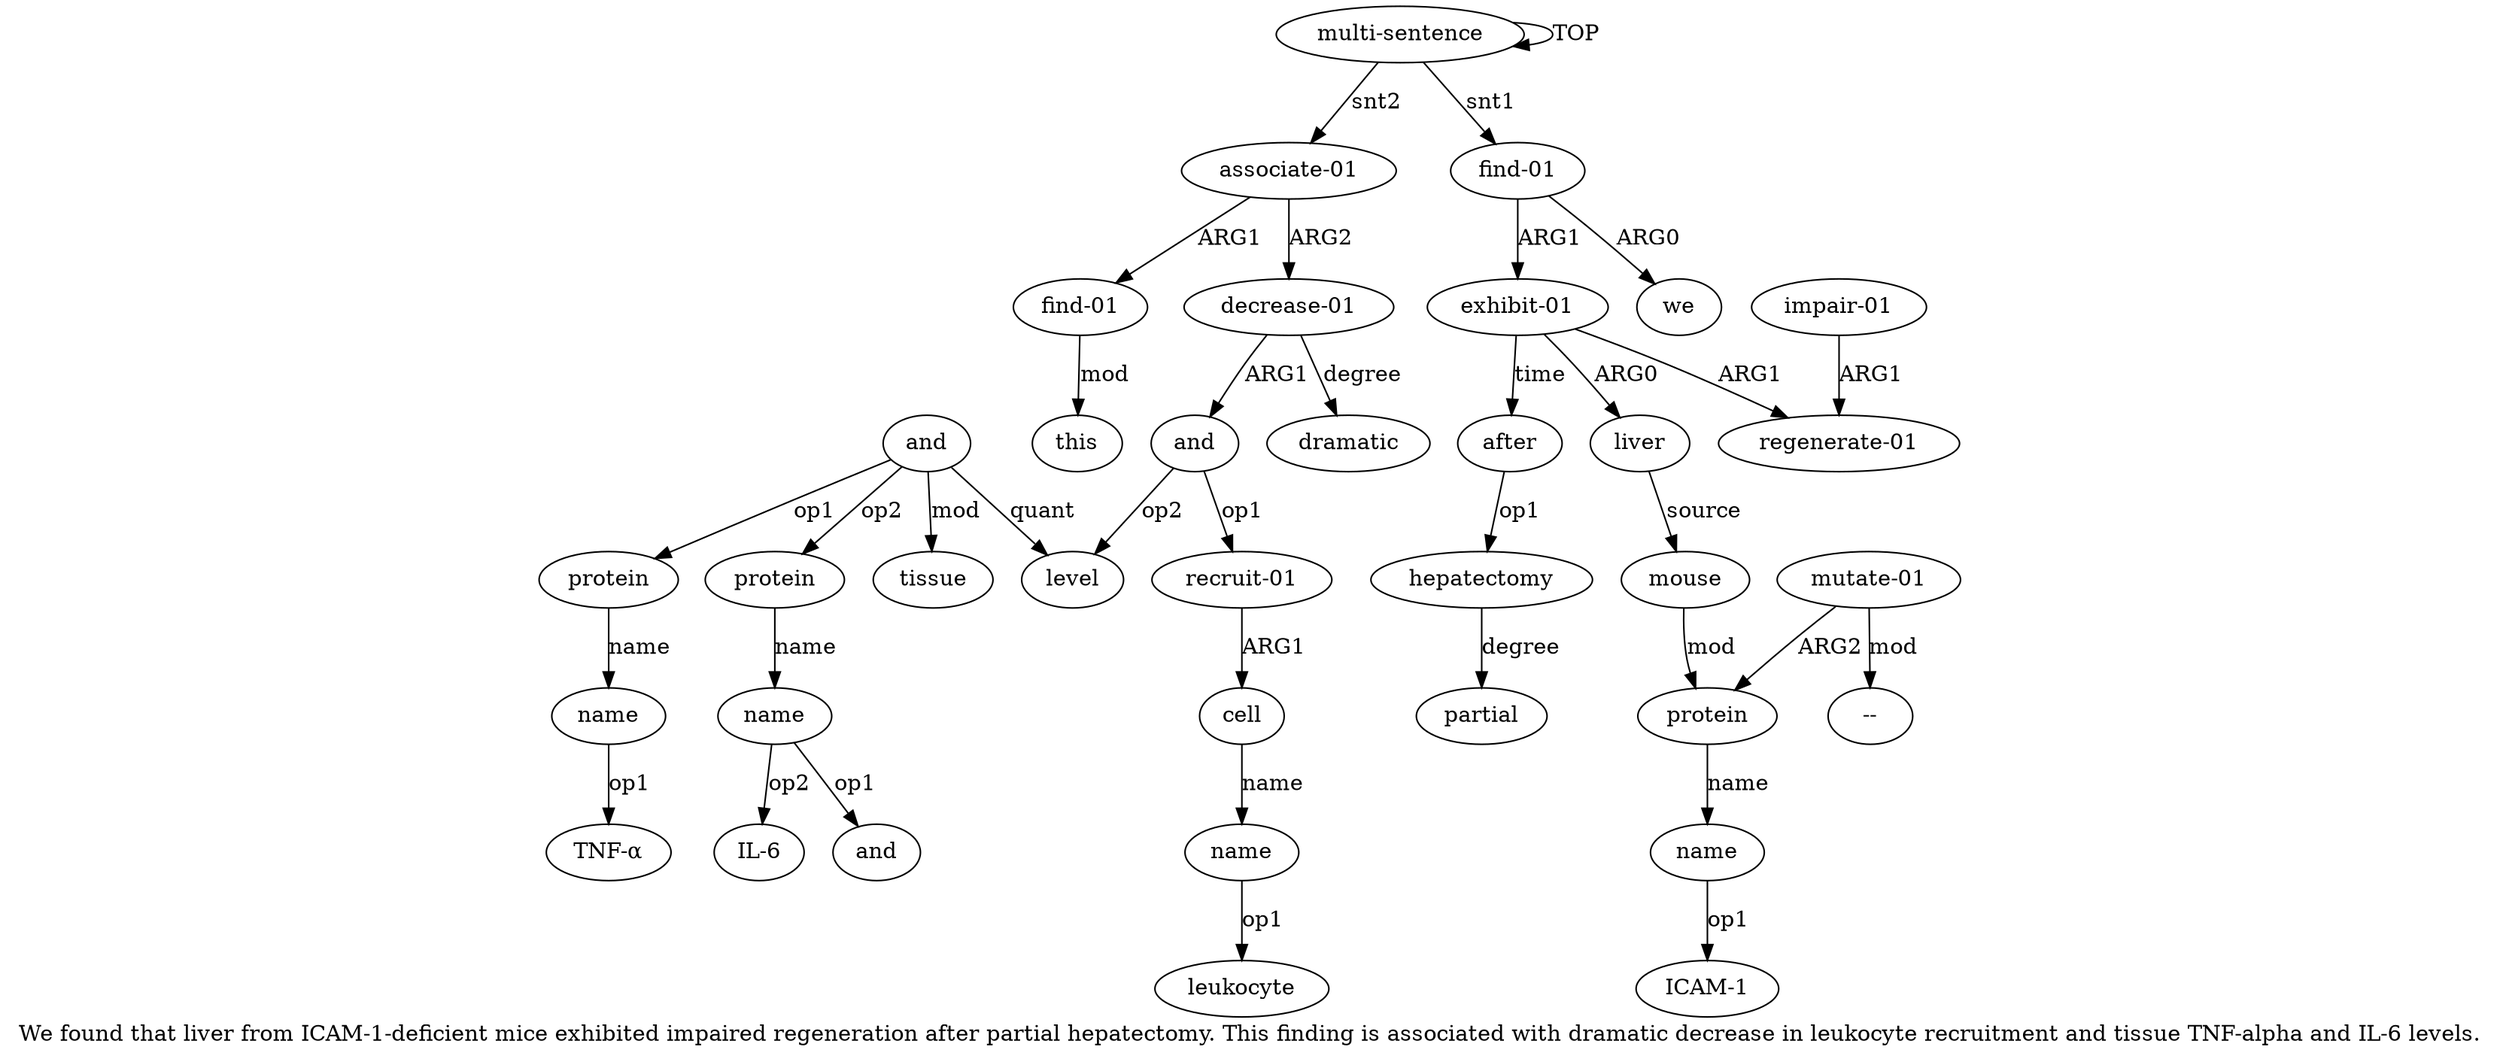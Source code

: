 digraph  {
	graph [label="We found that liver from ICAM-1-deficient mice exhibited impaired regeneration after partial hepatectomy. This finding is associated \
with dramatic decrease in leukocyte recruitment and tissue TNF-alpha and IL-6 levels."];
	node [label="\N"];
	a20	 [color=black,
		gold_ind=20,
		gold_label=cell,
		label=cell,
		test_ind=20,
		test_label=cell];
	a21	 [color=black,
		gold_ind=21,
		gold_label=name,
		label=name,
		test_ind=21,
		test_label=name];
	a20 -> a21 [key=0,
	color=black,
	gold_label=name,
	label=name,
	test_label=name];
"a21 leukocyte" [color=black,
	gold_ind=-1,
	gold_label=leukocyte,
	label=leukocyte,
	test_ind=-1,
	test_label=leukocyte];
a21 -> "a21 leukocyte" [key=0,
color=black,
gold_label=op1,
label=op1,
test_label=op1];
a22 [color=black,
gold_ind=22,
gold_label=level,
label=level,
test_ind=22,
test_label=level];
a23 [color=black,
gold_ind=23,
gold_label=and,
label=and,
test_ind=23,
test_label=and];
a23 -> a22 [key=0,
color=black,
gold_label=quant,
label=quant,
test_label=quant];
a24 [color=black,
gold_ind=24,
gold_label=protein,
label=protein,
test_ind=24,
test_label=protein];
a23 -> a24 [key=0,
color=black,
gold_label=op1,
label=op1,
test_label=op1];
a26 [color=black,
gold_ind=26,
gold_label=protein,
label=protein,
test_ind=26,
test_label=protein];
a23 -> a26 [key=0,
color=black,
gold_label=op2,
label=op2,
test_label=op2];
a28 [color=black,
gold_ind=28,
gold_label=tissue,
label=tissue,
test_ind=28,
test_label=tissue];
a23 -> a28 [key=0,
color=black,
gold_label=mod,
label=mod,
test_label=mod];
a25 [color=black,
gold_ind=25,
gold_label=name,
label=name,
test_ind=25,
test_label=name];
a24 -> a25 [key=0,
color=black,
gold_label=name,
label=name,
test_label=name];
"a25 TNF-α" [color=black,
gold_ind=-1,
gold_label="TNF-α",
label="TNF-α",
test_ind=-1,
test_label="TNF-α"];
a25 -> "a25 TNF-α" [key=0,
color=black,
gold_label=op1,
label=op1,
test_label=op1];
a27 [color=black,
gold_ind=27,
gold_label=name,
label=name,
test_ind=27,
test_label=name];
a26 -> a27 [key=0,
color=black,
gold_label=name,
label=name,
test_label=name];
"a27 and" [color=black,
gold_ind=-1,
gold_label=and,
label=and,
test_ind=-1,
test_label=and];
a27 -> "a27 and" [key=0,
color=black,
gold_label=op1,
label=op1,
test_label=op1];
"a27 IL-6" [color=black,
gold_ind=-1,
gold_label="IL-6",
label="IL-6",
test_ind=-1,
test_label="IL-6"];
a27 -> "a27 IL-6" [key=0,
color=black,
gold_label=op2,
label=op2,
test_label=op2];
a29 [color=black,
gold_ind=29,
gold_label=dramatic,
label=dramatic,
test_ind=29,
test_label=dramatic];
"a8 --" [color=black,
gold_ind=-1,
gold_label="--",
label="--",
test_ind=-1,
test_label="--"];
"a7 ICAM-1" [color=black,
gold_ind=-1,
gold_label="ICAM-1",
label="ICAM-1",
test_ind=-1,
test_label="ICAM-1"];
a15 [color=black,
gold_ind=15,
gold_label="find-01",
label="find-01",
test_ind=15,
test_label="find-01"];
a16 [color=black,
gold_ind=16,
gold_label=this,
label=this,
test_ind=16,
test_label=this];
a15 -> a16 [key=0,
color=black,
gold_label=mod,
label=mod,
test_label=mod];
a14 [color=black,
gold_ind=14,
gold_label="associate-01",
label="associate-01",
test_ind=14,
test_label="associate-01"];
a14 -> a15 [key=0,
color=black,
gold_label=ARG1,
label=ARG1,
test_label=ARG1];
a17 [color=black,
gold_ind=17,
gold_label="decrease-01",
label="decrease-01",
test_ind=17,
test_label="decrease-01"];
a14 -> a17 [key=0,
color=black,
gold_label=ARG2,
label=ARG2,
test_label=ARG2];
a17 -> a29 [key=0,
color=black,
gold_label=degree,
label=degree,
test_label=degree];
a18 [color=black,
gold_ind=18,
gold_label=and,
label=and,
test_ind=18,
test_label=and];
a17 -> a18 [key=0,
color=black,
gold_label=ARG1,
label=ARG1,
test_label=ARG1];
a11 [color=black,
gold_ind=11,
gold_label=after,
label=after,
test_ind=11,
test_label=after];
a12 [color=black,
gold_ind=12,
gold_label=hepatectomy,
label=hepatectomy,
test_ind=12,
test_label=hepatectomy];
a11 -> a12 [key=0,
color=black,
gold_label=op1,
label=op1,
test_label=op1];
a10 [color=black,
gold_ind=10,
gold_label="impair-01",
label="impair-01",
test_ind=10,
test_label="impair-01"];
a9 [color=black,
gold_ind=9,
gold_label="regenerate-01",
label="regenerate-01",
test_ind=9,
test_label="regenerate-01"];
a10 -> a9 [key=0,
color=black,
gold_label=ARG1,
label=ARG1,
test_label=ARG1];
a13 [color=black,
gold_ind=13,
gold_label=partial,
label=partial,
test_ind=13,
test_label=partial];
a12 -> a13 [key=0,
color=black,
gold_label=degree,
label=degree,
test_label=degree];
a19 [color=black,
gold_ind=19,
gold_label="recruit-01",
label="recruit-01",
test_ind=19,
test_label="recruit-01"];
a19 -> a20 [key=0,
color=black,
gold_label=ARG1,
label=ARG1,
test_label=ARG1];
a18 -> a22 [key=0,
color=black,
gold_label=op2,
label=op2,
test_label=op2];
a18 -> a19 [key=0,
color=black,
gold_label=op1,
label=op1,
test_label=op1];
a1 [color=black,
gold_ind=1,
gold_label="find-01",
label="find-01",
test_ind=1,
test_label="find-01"];
a3 [color=black,
gold_ind=3,
gold_label="exhibit-01",
label="exhibit-01",
test_ind=3,
test_label="exhibit-01"];
a1 -> a3 [key=0,
color=black,
gold_label=ARG1,
label=ARG1,
test_label=ARG1];
a2 [color=black,
gold_ind=2,
gold_label=we,
label=we,
test_ind=2,
test_label=we];
a1 -> a2 [key=0,
color=black,
gold_label=ARG0,
label=ARG0,
test_label=ARG0];
a0 [color=black,
gold_ind=0,
gold_label="multi-sentence",
label="multi-sentence",
test_ind=0,
test_label="multi-sentence"];
a0 -> a14 [key=0,
color=black,
gold_label=snt2,
label=snt2,
test_label=snt2];
a0 -> a1 [key=0,
color=black,
gold_label=snt1,
label=snt1,
test_label=snt1];
a0 -> a0 [key=0,
color=black,
gold_label=TOP,
label=TOP,
test_label=TOP];
a3 -> a11 [key=0,
color=black,
gold_label=time,
label=time,
test_label=time];
a4 [color=black,
gold_ind=4,
gold_label=liver,
label=liver,
test_ind=4,
test_label=liver];
a3 -> a4 [key=0,
color=black,
gold_label=ARG0,
label=ARG0,
test_label=ARG0];
a3 -> a9 [key=0,
color=black,
gold_label=ARG1,
label=ARG1,
test_label=ARG1];
a5 [color=black,
gold_ind=5,
gold_label=mouse,
label=mouse,
test_ind=5,
test_label=mouse];
a6 [color=black,
gold_ind=6,
gold_label=protein,
label=protein,
test_ind=6,
test_label=protein];
a5 -> a6 [key=0,
color=black,
gold_label=mod,
label=mod,
test_label=mod];
a4 -> a5 [key=0,
color=black,
gold_label=source,
label=source,
test_label=source];
a7 [color=black,
gold_ind=7,
gold_label=name,
label=name,
test_ind=7,
test_label=name];
a7 -> "a7 ICAM-1" [key=0,
color=black,
gold_label=op1,
label=op1,
test_label=op1];
a6 -> a7 [key=0,
color=black,
gold_label=name,
label=name,
test_label=name];
a8 [color=black,
gold_ind=8,
gold_label="mutate-01",
label="mutate-01",
test_ind=8,
test_label="mutate-01"];
a8 -> "a8 --" [key=0,
color=black,
gold_label=mod,
label=mod,
test_label=mod];
a8 -> a6 [key=0,
color=black,
gold_label=ARG2,
label=ARG2,
test_label=ARG2];
}
